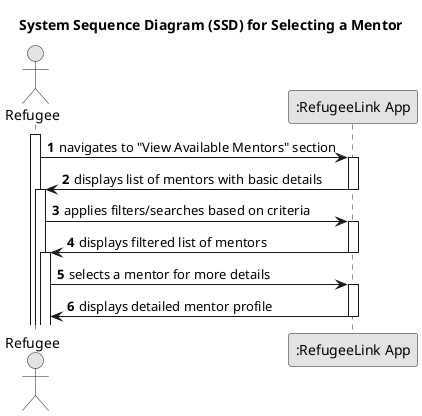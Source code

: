 @startuml
skinparam monochrome true
skinparam packageStyle rectangle
skinparam shadowing false

title System Sequence Diagram (SSD) for Selecting a Mentor

autonumber

actor Refugee
participant ":RefugeeLink App" as App

activate Refugee
    Refugee -> App : navigates to "View Available Mentors" section
activate App
    App -> Refugee : displays list of mentors with basic details
deactivate App

activate Refugee
    Refugee -> App : applies filters/searches based on criteria
activate App
    App -> Refugee : displays filtered list of mentors
deactivate App

activate Refugee
    Refugee -> App : selects a mentor for more details
activate App
    App -> Refugee : displays detailed mentor profile
deactivate App

@enduml